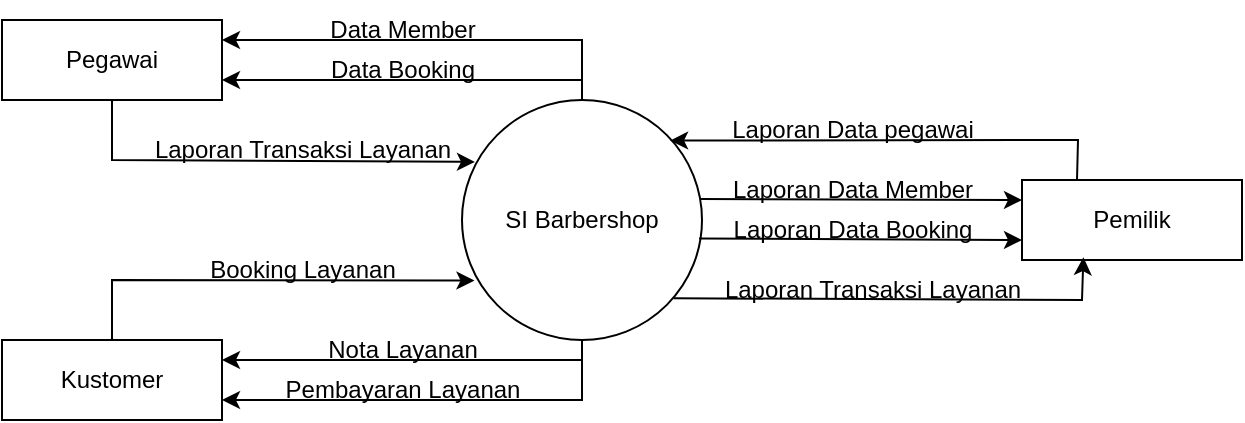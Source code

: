 <mxfile version="26.2.14">
  <diagram name="Halaman-1" id="AJIZU4uZfc5atYPycg0p">
    <mxGraphModel dx="820" dy="398" grid="1" gridSize="10" guides="1" tooltips="1" connect="1" arrows="1" fold="1" page="1" pageScale="1" pageWidth="827" pageHeight="1169" math="0" shadow="0">
      <root>
        <mxCell id="0" />
        <mxCell id="1" parent="0" />
        <mxCell id="8uF3iyZKsHIv3o5QH_9D-1" value="SI Barbershop" style="ellipse;whiteSpace=wrap;html=1;" parent="1" vertex="1">
          <mxGeometry x="360" y="320" width="120" height="120" as="geometry" />
        </mxCell>
        <mxCell id="8uF3iyZKsHIv3o5QH_9D-2" value="Pemilik" style="rounded=0;whiteSpace=wrap;html=1;" parent="1" vertex="1">
          <mxGeometry x="640" y="360" width="110" height="40" as="geometry" />
        </mxCell>
        <mxCell id="8uF3iyZKsHIv3o5QH_9D-3" value="Kustomer" style="rounded=0;whiteSpace=wrap;html=1;" parent="1" vertex="1">
          <mxGeometry x="130" y="440" width="110" height="40" as="geometry" />
        </mxCell>
        <mxCell id="8uF3iyZKsHIv3o5QH_9D-4" value="Pegawai" style="rounded=0;whiteSpace=wrap;html=1;" parent="1" vertex="1">
          <mxGeometry x="130" y="280" width="110" height="40" as="geometry" />
        </mxCell>
        <mxCell id="8uF3iyZKsHIv3o5QH_9D-9" value="" style="endArrow=classic;html=1;rounded=0;exitX=0.25;exitY=0;exitDx=0;exitDy=0;entryX=0.867;entryY=0.169;entryDx=0;entryDy=0;entryPerimeter=0;" parent="1" source="8uF3iyZKsHIv3o5QH_9D-2" target="8uF3iyZKsHIv3o5QH_9D-1" edge="1">
          <mxGeometry width="50" height="50" relative="1" as="geometry">
            <mxPoint x="420" y="370" as="sourcePoint" />
            <mxPoint x="620" y="350" as="targetPoint" />
            <Array as="points">
              <mxPoint x="668" y="340" />
            </Array>
          </mxGeometry>
        </mxCell>
        <mxCell id="8uF3iyZKsHIv3o5QH_9D-10" value="" style="endArrow=classic;html=1;rounded=0;entryX=0;entryY=0.25;entryDx=0;entryDy=0;exitX=0.993;exitY=0.413;exitDx=0;exitDy=0;exitPerimeter=0;" parent="1" source="8uF3iyZKsHIv3o5QH_9D-1" target="8uF3iyZKsHIv3o5QH_9D-2" edge="1">
          <mxGeometry width="50" height="50" relative="1" as="geometry">
            <mxPoint x="420" y="370" as="sourcePoint" />
            <mxPoint x="470" y="320" as="targetPoint" />
          </mxGeometry>
        </mxCell>
        <mxCell id="8uF3iyZKsHIv3o5QH_9D-11" value="" style="endArrow=classic;html=1;rounded=0;entryX=0;entryY=0.75;entryDx=0;entryDy=0;exitX=0.988;exitY=0.577;exitDx=0;exitDy=0;exitPerimeter=0;" parent="1" source="8uF3iyZKsHIv3o5QH_9D-1" target="8uF3iyZKsHIv3o5QH_9D-2" edge="1">
          <mxGeometry width="50" height="50" relative="1" as="geometry">
            <mxPoint x="490" y="390" as="sourcePoint" />
            <mxPoint x="610" y="390" as="targetPoint" />
          </mxGeometry>
        </mxCell>
        <mxCell id="8uF3iyZKsHIv3o5QH_9D-12" value="Laporan Data pegawai" style="text;html=1;align=center;verticalAlign=middle;resizable=0;points=[];autosize=1;strokeColor=none;fillColor=none;" parent="1" vertex="1">
          <mxGeometry x="485" y="320" width="140" height="30" as="geometry" />
        </mxCell>
        <mxCell id="8uF3iyZKsHIv3o5QH_9D-16" value="Booking Layanan" style="text;html=1;align=center;verticalAlign=middle;resizable=0;points=[];autosize=1;strokeColor=none;fillColor=none;" parent="1" vertex="1">
          <mxGeometry x="220" y="390" width="120" height="30" as="geometry" />
        </mxCell>
        <mxCell id="8uF3iyZKsHIv3o5QH_9D-19" value="" style="endArrow=classic;html=1;rounded=0;exitX=0.5;exitY=0;exitDx=0;exitDy=0;entryX=0.052;entryY=0.752;entryDx=0;entryDy=0;entryPerimeter=0;" parent="1" source="8uF3iyZKsHIv3o5QH_9D-3" target="8uF3iyZKsHIv3o5QH_9D-1" edge="1">
          <mxGeometry width="50" height="50" relative="1" as="geometry">
            <mxPoint x="380" y="390" as="sourcePoint" />
            <mxPoint x="430" y="340" as="targetPoint" />
            <Array as="points">
              <mxPoint x="185" y="410" />
            </Array>
          </mxGeometry>
        </mxCell>
        <mxCell id="8uF3iyZKsHIv3o5QH_9D-20" value="Pembayaran Layanan" style="text;html=1;align=center;verticalAlign=middle;resizable=0;points=[];autosize=1;strokeColor=none;fillColor=none;" parent="1" vertex="1">
          <mxGeometry x="260" y="450" width="140" height="30" as="geometry" />
        </mxCell>
        <mxCell id="FBuUH2zB43XqCePm0IdS-1" value="" style="endArrow=classic;html=1;rounded=0;exitX=0.5;exitY=1;exitDx=0;exitDy=0;entryX=0.054;entryY=0.258;entryDx=0;entryDy=0;entryPerimeter=0;" parent="1" source="8uF3iyZKsHIv3o5QH_9D-4" target="8uF3iyZKsHIv3o5QH_9D-1" edge="1">
          <mxGeometry width="50" height="50" relative="1" as="geometry">
            <mxPoint x="390" y="430" as="sourcePoint" />
            <mxPoint x="440" y="380" as="targetPoint" />
            <Array as="points">
              <mxPoint x="185" y="350" />
            </Array>
          </mxGeometry>
        </mxCell>
        <mxCell id="FBuUH2zB43XqCePm0IdS-4" value="Laporan Transaksi Layanan" style="text;html=1;align=center;verticalAlign=middle;resizable=0;points=[];autosize=1;strokeColor=none;fillColor=none;" parent="1" vertex="1">
          <mxGeometry x="195" y="330" width="170" height="30" as="geometry" />
        </mxCell>
        <mxCell id="tEn2BiZ8svg_q9hidj7Q-11" value="" style="endArrow=classic;html=1;rounded=0;entryX=1;entryY=0.25;entryDx=0;entryDy=0;exitX=0.5;exitY=1;exitDx=0;exitDy=0;" edge="1" parent="1" source="8uF3iyZKsHIv3o5QH_9D-1" target="8uF3iyZKsHIv3o5QH_9D-3">
          <mxGeometry width="50" height="50" relative="1" as="geometry">
            <mxPoint x="420" y="440" as="sourcePoint" />
            <mxPoint x="240" y="450" as="targetPoint" />
            <Array as="points">
              <mxPoint x="420" y="450" />
            </Array>
          </mxGeometry>
        </mxCell>
        <mxCell id="tEn2BiZ8svg_q9hidj7Q-9" value="Nota Layanan" style="text;html=1;align=center;verticalAlign=middle;resizable=0;points=[];autosize=1;strokeColor=none;fillColor=none;" vertex="1" parent="1">
          <mxGeometry x="280" y="430" width="100" height="30" as="geometry" />
        </mxCell>
        <mxCell id="tEn2BiZ8svg_q9hidj7Q-12" value="" style="endArrow=classic;html=1;rounded=0;entryX=1;entryY=0.75;entryDx=0;entryDy=0;exitX=0.5;exitY=1;exitDx=0;exitDy=0;" edge="1" parent="1" source="8uF3iyZKsHIv3o5QH_9D-1" target="8uF3iyZKsHIv3o5QH_9D-3">
          <mxGeometry width="50" height="50" relative="1" as="geometry">
            <mxPoint x="420" y="460" as="sourcePoint" />
            <mxPoint x="240" y="470" as="targetPoint" />
            <Array as="points">
              <mxPoint x="420" y="470" />
            </Array>
          </mxGeometry>
        </mxCell>
        <mxCell id="tEn2BiZ8svg_q9hidj7Q-13" value="" style="endArrow=classic;html=1;rounded=0;entryX=0.279;entryY=0.965;entryDx=0;entryDy=0;exitX=0.881;exitY=0.826;exitDx=0;exitDy=0;exitPerimeter=0;entryPerimeter=0;" edge="1" parent="1" source="8uF3iyZKsHIv3o5QH_9D-1" target="8uF3iyZKsHIv3o5QH_9D-2">
          <mxGeometry width="50" height="50" relative="1" as="geometry">
            <mxPoint x="488" y="410" as="sourcePoint" />
            <mxPoint x="650" y="410" as="targetPoint" />
            <Array as="points">
              <mxPoint x="670" y="420" />
            </Array>
          </mxGeometry>
        </mxCell>
        <mxCell id="tEn2BiZ8svg_q9hidj7Q-14" value="Laporan Data Booking" style="text;html=1;align=center;verticalAlign=middle;resizable=0;points=[];autosize=1;strokeColor=none;fillColor=none;" vertex="1" parent="1">
          <mxGeometry x="485" y="370" width="140" height="30" as="geometry" />
        </mxCell>
        <mxCell id="tEn2BiZ8svg_q9hidj7Q-16" value="" style="endArrow=classic;html=1;rounded=0;exitX=0.5;exitY=0;exitDx=0;exitDy=0;entryX=1;entryY=0.25;entryDx=0;entryDy=0;" edge="1" parent="1" source="8uF3iyZKsHIv3o5QH_9D-1" target="8uF3iyZKsHIv3o5QH_9D-4">
          <mxGeometry width="50" height="50" relative="1" as="geometry">
            <mxPoint x="430" y="300" as="sourcePoint" />
            <mxPoint x="250" y="290" as="targetPoint" />
            <Array as="points">
              <mxPoint x="420" y="290" />
            </Array>
          </mxGeometry>
        </mxCell>
        <mxCell id="tEn2BiZ8svg_q9hidj7Q-17" value="" style="endArrow=classic;html=1;rounded=0;exitX=0.5;exitY=0;exitDx=0;exitDy=0;entryX=1;entryY=0.75;entryDx=0;entryDy=0;" edge="1" parent="1" source="8uF3iyZKsHIv3o5QH_9D-1" target="8uF3iyZKsHIv3o5QH_9D-4">
          <mxGeometry width="50" height="50" relative="1" as="geometry">
            <mxPoint x="420" y="320" as="sourcePoint" />
            <mxPoint x="240" y="310" as="targetPoint" />
            <Array as="points">
              <mxPoint x="420" y="310" />
            </Array>
          </mxGeometry>
        </mxCell>
        <mxCell id="FBuUH2zB43XqCePm0IdS-2" value="Data Booking" style="text;html=1;align=center;verticalAlign=middle;resizable=0;points=[];autosize=1;strokeColor=none;fillColor=none;" parent="1" vertex="1">
          <mxGeometry x="280" y="290" width="100" height="30" as="geometry" />
        </mxCell>
        <mxCell id="tEn2BiZ8svg_q9hidj7Q-18" value="Data Member" style="text;html=1;align=center;verticalAlign=middle;resizable=0;points=[];autosize=1;strokeColor=none;fillColor=none;" vertex="1" parent="1">
          <mxGeometry x="280" y="270" width="100" height="30" as="geometry" />
        </mxCell>
        <mxCell id="8uF3iyZKsHIv3o5QH_9D-13" value="Laporan Data Member" style="text;html=1;align=center;verticalAlign=middle;resizable=0;points=[];autosize=1;strokeColor=none;fillColor=none;" parent="1" vertex="1">
          <mxGeometry x="485" y="350" width="140" height="30" as="geometry" />
        </mxCell>
        <mxCell id="8uF3iyZKsHIv3o5QH_9D-14" value="Laporan Transaksi Layanan" style="text;html=1;align=center;verticalAlign=middle;resizable=0;points=[];autosize=1;strokeColor=none;fillColor=none;" parent="1" vertex="1">
          <mxGeometry x="480" y="400" width="170" height="30" as="geometry" />
        </mxCell>
      </root>
    </mxGraphModel>
  </diagram>
</mxfile>
